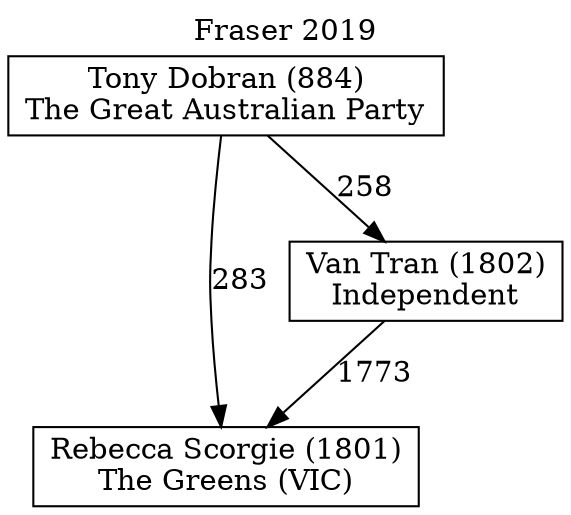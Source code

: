 // House preference flow
digraph "Rebecca Scorgie (1801)_Fraser_2019" {
	graph [label="Fraser 2019" labelloc=t mclimit=10]
	node [shape=box]
	"Rebecca Scorgie (1801)" [label="Rebecca Scorgie (1801)
The Greens (VIC)"]
	"Tony Dobran (884)" [label="Tony Dobran (884)
The Great Australian Party"]
	"Van Tran (1802)" [label="Van Tran (1802)
Independent"]
	"Tony Dobran (884)" -> "Rebecca Scorgie (1801)" [label=283]
	"Tony Dobran (884)" -> "Van Tran (1802)" [label=258]
	"Van Tran (1802)" -> "Rebecca Scorgie (1801)" [label=1773]
}
